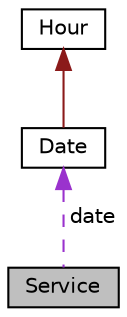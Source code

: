 digraph "Service"
{
 // LATEX_PDF_SIZE
  edge [fontname="Helvetica",fontsize="10",labelfontname="Helvetica",labelfontsize="10"];
  node [fontname="Helvetica",fontsize="10",shape=record];
  Node1 [label="Service",height=0.2,width=0.4,color="black", fillcolor="grey75", style="filled", fontcolor="black",tooltip=" "];
  Node2 -> Node1 [dir="back",color="darkorchid3",fontsize="10",style="dashed",label=" date" ];
  Node2 [label="Date",height=0.2,width=0.4,color="black", fillcolor="white", style="filled",URL="$classDate.html",tooltip=" "];
  Node3 -> Node2 [dir="back",color="firebrick4",fontsize="10",style="solid"];
  Node3 [label="Hour",height=0.2,width=0.4,color="black", fillcolor="white", style="filled",URL="$classHour.html",tooltip=" "];
}

